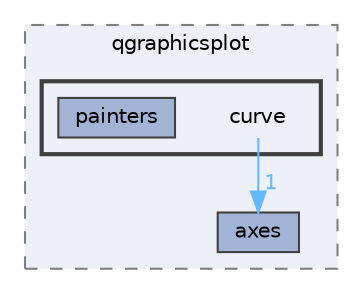 digraph "curve"
{
 // LATEX_PDF_SIZE
  bgcolor="transparent";
  edge [fontname=Helvetica,fontsize=10,labelfontname=Helvetica,labelfontsize=10];
  node [fontname=Helvetica,fontsize=10,shape=box,height=0.2,width=0.4];
  compound=true
  subgraph clusterdir_ae992c797f94996332e7a97499bb3e7f {
    graph [ bgcolor="#edf0f7", pencolor="grey50", label="qgraphicsplot", fontname=Helvetica,fontsize=10 style="filled,dashed", URL="dir_ae992c797f94996332e7a97499bb3e7f.html",tooltip=""]
  dir_b2c5ae63e0336de7aedd3239ffd6e41b [label="axes", fillcolor="#a2b4d6", color="grey25", style="filled", URL="dir_b2c5ae63e0336de7aedd3239ffd6e41b.html",tooltip=""];
  subgraph clusterdir_47425afe2895be1f5d86a2a0b876b986 {
    graph [ bgcolor="#edf0f7", pencolor="grey25", label="", fontname=Helvetica,fontsize=10 style="filled,bold", URL="dir_47425afe2895be1f5d86a2a0b876b986.html",tooltip=""]
    dir_47425afe2895be1f5d86a2a0b876b986 [shape=plaintext, label="curve"];
  dir_f01b15e69ead61f8dae7190db0015031 [label="painters", fillcolor="#a2b4d6", color="grey25", style="filled", URL="dir_f01b15e69ead61f8dae7190db0015031.html",tooltip=""];
  }
  }
  dir_47425afe2895be1f5d86a2a0b876b986->dir_b2c5ae63e0336de7aedd3239ffd6e41b [headlabel="1", labeldistance=1.5 headhref="dir_000007_000001.html" color="steelblue1" fontcolor="steelblue1"];
}

